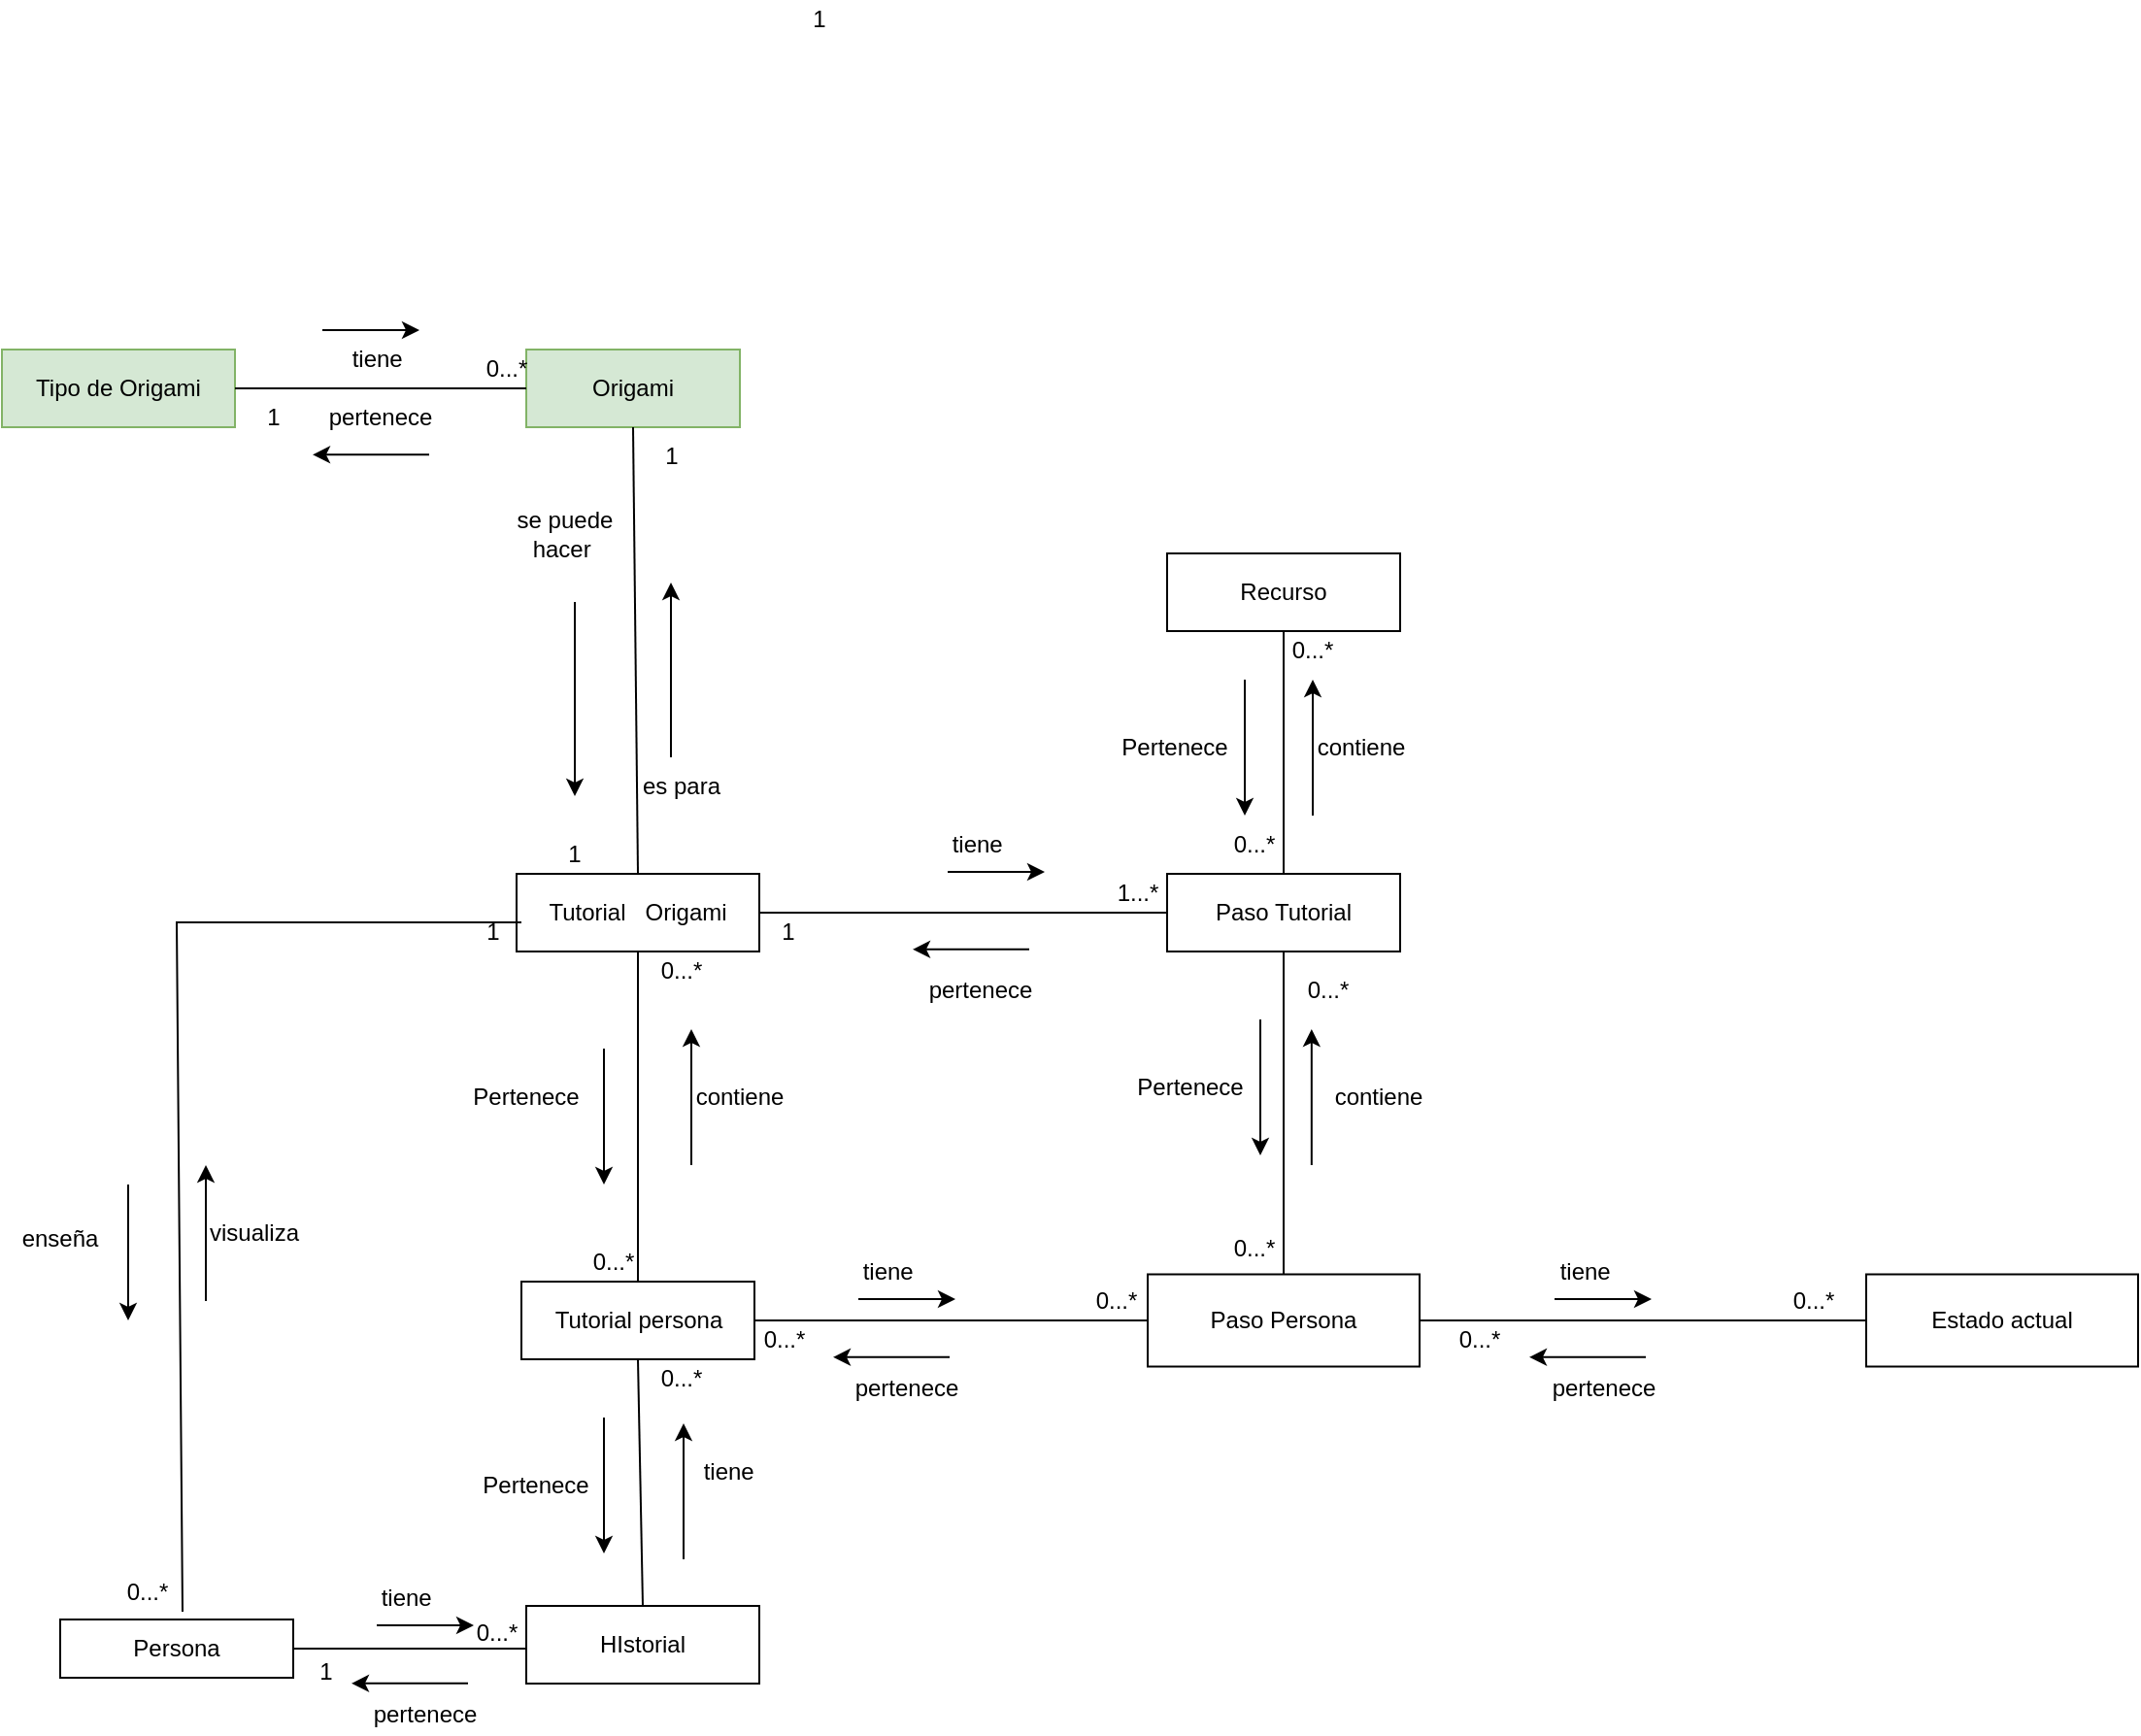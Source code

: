<mxfile version="20.3.0" type="github">
  <diagram id="qQjOGNZVM2u2vZWcB5vZ" name="Página-1">
    <mxGraphModel dx="3330" dy="2366" grid="1" gridSize="10" guides="1" tooltips="1" connect="1" arrows="1" fold="1" page="1" pageScale="1" pageWidth="827" pageHeight="1169" math="0" shadow="0">
      <root>
        <mxCell id="0" />
        <mxCell id="1" parent="0" />
        <mxCell id="uiCKqk8TsC3t00TrTfl8-2" value="Tipo de Origami" style="rounded=0;whiteSpace=wrap;html=1;fillColor=#d5e8d4;strokeColor=#82b366;" parent="1" vertex="1">
          <mxGeometry x="-90" y="40" width="120" height="40" as="geometry" />
        </mxCell>
        <mxCell id="uiCKqk8TsC3t00TrTfl8-4" value="Origami" style="rounded=0;whiteSpace=wrap;html=1;fillColor=#d5e8d4;strokeColor=#82b366;" parent="1" vertex="1">
          <mxGeometry x="180" y="40" width="110" height="40" as="geometry" />
        </mxCell>
        <mxCell id="uiCKqk8TsC3t00TrTfl8-8" value="Estado actual" style="rounded=0;whiteSpace=wrap;html=1;" parent="1" vertex="1">
          <mxGeometry x="870" y="516.25" width="140" height="47.5" as="geometry" />
        </mxCell>
        <mxCell id="uiCKqk8TsC3t00TrTfl8-10" value="" style="endArrow=none;html=1;rounded=0;entryX=1;entryY=0.5;entryDx=0;entryDy=0;exitX=0;exitY=0.5;exitDx=0;exitDy=0;" parent="1" source="uiCKqk8TsC3t00TrTfl8-4" target="uiCKqk8TsC3t00TrTfl8-2" edge="1">
          <mxGeometry width="50" height="50" relative="1" as="geometry">
            <mxPoint x="300" y="210" as="sourcePoint" />
            <mxPoint x="350" y="160" as="targetPoint" />
          </mxGeometry>
        </mxCell>
        <mxCell id="pEWitNdCzlsHCxPC0Hx6-38" style="edgeStyle=orthogonalEdgeStyle;rounded=0;orthogonalLoop=1;jettySize=auto;html=1;entryX=0;entryY=0.5;entryDx=0;entryDy=0;endArrow=none;endFill=0;" parent="1" source="uiCKqk8TsC3t00TrTfl8-11" target="D1ZlR4FxX_zHrMxvlO14-2" edge="1">
          <mxGeometry relative="1" as="geometry">
            <Array as="points">
              <mxPoint x="240" y="709" />
            </Array>
          </mxGeometry>
        </mxCell>
        <mxCell id="uiCKqk8TsC3t00TrTfl8-11" value="Persona" style="rounded=0;whiteSpace=wrap;html=1;" parent="1" vertex="1">
          <mxGeometry x="-60" y="694" width="120" height="30" as="geometry" />
        </mxCell>
        <mxCell id="uiCKqk8TsC3t00TrTfl8-13" value="" style="endArrow=none;html=1;rounded=0;exitX=0.5;exitY=1;exitDx=0;exitDy=0;entryX=0.5;entryY=0;entryDx=0;entryDy=0;" parent="1" source="uiCKqk8TsC3t00TrTfl8-4" target="uiCKqk8TsC3t00TrTfl8-16" edge="1">
          <mxGeometry width="50" height="50" relative="1" as="geometry">
            <mxPoint x="580" y="210" as="sourcePoint" />
            <mxPoint x="230" y="180" as="targetPoint" />
          </mxGeometry>
        </mxCell>
        <mxCell id="HBWo0hRsCbB8HQdKFILf-8" style="edgeStyle=orthogonalEdgeStyle;rounded=0;orthogonalLoop=1;jettySize=auto;html=1;endArrow=none;endFill=0;" parent="1" source="uiCKqk8TsC3t00TrTfl8-16" target="HBWo0hRsCbB8HQdKFILf-2" edge="1">
          <mxGeometry relative="1" as="geometry">
            <mxPoint x="350" y="330" as="targetPoint" />
          </mxGeometry>
        </mxCell>
        <mxCell id="uiCKqk8TsC3t00TrTfl8-16" value="Tutorial&amp;nbsp; &amp;nbsp;Origami" style="rounded=0;whiteSpace=wrap;html=1;" parent="1" vertex="1">
          <mxGeometry x="175" y="310" width="125" height="40" as="geometry" />
        </mxCell>
        <mxCell id="uiCKqk8TsC3t00TrTfl8-18" value="" style="endArrow=none;html=1;rounded=0;entryX=0.5;entryY=1;entryDx=0;entryDy=0;exitX=0.5;exitY=0;exitDx=0;exitDy=0;" parent="1" source="D1ZlR4FxX_zHrMxvlO14-2" target="HBWo0hRsCbB8HQdKFILf-3" edge="1">
          <mxGeometry width="50" height="50" relative="1" as="geometry">
            <mxPoint x="238" y="670" as="sourcePoint" />
            <mxPoint x="340" y="230" as="targetPoint" />
          </mxGeometry>
        </mxCell>
        <mxCell id="uiCKqk8TsC3t00TrTfl8-19" value="" style="endArrow=classic;html=1;rounded=0;" parent="1" edge="1">
          <mxGeometry width="50" height="50" relative="1" as="geometry">
            <mxPoint x="75" y="30" as="sourcePoint" />
            <mxPoint x="125" y="30" as="targetPoint" />
          </mxGeometry>
        </mxCell>
        <mxCell id="uiCKqk8TsC3t00TrTfl8-20" value="" style="endArrow=classic;html=1;rounded=0;" parent="1" edge="1">
          <mxGeometry width="50" height="50" relative="1" as="geometry">
            <mxPoint x="130" y="94.17" as="sourcePoint" />
            <mxPoint x="70" y="94.17" as="targetPoint" />
          </mxGeometry>
        </mxCell>
        <mxCell id="uiCKqk8TsC3t00TrTfl8-21" value="" style="endArrow=classic;html=1;rounded=0;" parent="1" edge="1">
          <mxGeometry width="50" height="50" relative="1" as="geometry">
            <mxPoint x="254.5" y="250" as="sourcePoint" />
            <mxPoint x="254.5" y="160" as="targetPoint" />
          </mxGeometry>
        </mxCell>
        <mxCell id="uiCKqk8TsC3t00TrTfl8-24" value="tiene&amp;nbsp;" style="text;html=1;strokeColor=none;fillColor=none;align=center;verticalAlign=middle;whiteSpace=wrap;rounded=0;" parent="1" vertex="1">
          <mxGeometry x="75" y="30" width="60" height="30" as="geometry" />
        </mxCell>
        <mxCell id="uiCKqk8TsC3t00TrTfl8-26" value="0...*" style="text;html=1;strokeColor=none;fillColor=none;align=center;verticalAlign=middle;whiteSpace=wrap;rounded=0;" parent="1" vertex="1">
          <mxGeometry x="155" y="40" width="30" height="20" as="geometry" />
        </mxCell>
        <mxCell id="uiCKqk8TsC3t00TrTfl8-29" value="" style="endArrow=classic;html=1;rounded=0;" parent="1" edge="1">
          <mxGeometry width="50" height="50" relative="1" as="geometry">
            <mxPoint x="205" y="170" as="sourcePoint" />
            <mxPoint x="205" y="270" as="targetPoint" />
          </mxGeometry>
        </mxCell>
        <mxCell id="uiCKqk8TsC3t00TrTfl8-32" value="pertenece" style="text;html=1;strokeColor=none;fillColor=none;align=center;verticalAlign=middle;whiteSpace=wrap;rounded=0;" parent="1" vertex="1">
          <mxGeometry x="75" y="65" width="60" height="20" as="geometry" />
        </mxCell>
        <mxCell id="uiCKqk8TsC3t00TrTfl8-34" value="1" style="text;html=1;strokeColor=none;fillColor=none;align=center;verticalAlign=middle;whiteSpace=wrap;rounded=0;" parent="1" vertex="1">
          <mxGeometry x="35" y="65" width="30" height="20" as="geometry" />
        </mxCell>
        <mxCell id="uiCKqk8TsC3t00TrTfl8-35" value="es para" style="text;html=1;strokeColor=none;fillColor=none;align=center;verticalAlign=middle;whiteSpace=wrap;rounded=0;" parent="1" vertex="1">
          <mxGeometry x="230" y="250" width="60" height="30" as="geometry" />
        </mxCell>
        <mxCell id="uiCKqk8TsC3t00TrTfl8-39" value="1" style="text;html=1;strokeColor=none;fillColor=none;align=center;verticalAlign=middle;whiteSpace=wrap;rounded=0;" parent="1" vertex="1">
          <mxGeometry x="190" y="290" width="30" height="20" as="geometry" />
        </mxCell>
        <mxCell id="uiCKqk8TsC3t00TrTfl8-43" value="se puede hacer&amp;nbsp;" style="text;html=1;strokeColor=none;fillColor=none;align=center;verticalAlign=middle;whiteSpace=wrap;rounded=0;" parent="1" vertex="1">
          <mxGeometry x="170" y="125" width="60" height="20" as="geometry" />
        </mxCell>
        <mxCell id="uiCKqk8TsC3t00TrTfl8-44" value="1" style="text;html=1;strokeColor=none;fillColor=none;align=center;verticalAlign=middle;whiteSpace=wrap;rounded=0;" parent="1" vertex="1">
          <mxGeometry x="240" y="85" width="30" height="20" as="geometry" />
        </mxCell>
        <mxCell id="9ug6N_WHyPK3IRtUSMED-6" value="" style="endArrow=classic;html=1;rounded=0;" parent="1" edge="1">
          <mxGeometry width="50" height="50" relative="1" as="geometry">
            <mxPoint x="261" y="663" as="sourcePoint" />
            <mxPoint x="261" y="593" as="targetPoint" />
          </mxGeometry>
        </mxCell>
        <mxCell id="9ug6N_WHyPK3IRtUSMED-7" value="" style="endArrow=classic;html=1;rounded=0;" parent="1" edge="1">
          <mxGeometry width="50" height="50" relative="1" as="geometry">
            <mxPoint x="220" y="590" as="sourcePoint" />
            <mxPoint x="220" y="660" as="targetPoint" />
          </mxGeometry>
        </mxCell>
        <mxCell id="9ug6N_WHyPK3IRtUSMED-10" value="Pertenece" style="text;html=1;strokeColor=none;fillColor=none;align=center;verticalAlign=middle;whiteSpace=wrap;rounded=0;" parent="1" vertex="1">
          <mxGeometry x="155" y="610" width="60" height="30" as="geometry" />
        </mxCell>
        <mxCell id="9ug6N_WHyPK3IRtUSMED-11" value="tiene&amp;nbsp;" style="text;html=1;strokeColor=none;fillColor=none;align=center;verticalAlign=middle;whiteSpace=wrap;rounded=0;" parent="1" vertex="1">
          <mxGeometry x="256" y="603" width="60" height="30" as="geometry" />
        </mxCell>
        <mxCell id="D1ZlR4FxX_zHrMxvlO14-2" value="HIstorial" style="rounded=0;whiteSpace=wrap;html=1;" parent="1" vertex="1">
          <mxGeometry x="180" y="687" width="120" height="40" as="geometry" />
        </mxCell>
        <mxCell id="D1ZlR4FxX_zHrMxvlO14-34" value="Recurso" style="rounded=0;whiteSpace=wrap;html=1;" parent="1" vertex="1">
          <mxGeometry x="510" y="145" width="120" height="40" as="geometry" />
        </mxCell>
        <mxCell id="HBWo0hRsCbB8HQdKFILf-10" style="edgeStyle=orthogonalEdgeStyle;rounded=0;orthogonalLoop=1;jettySize=auto;html=1;endArrow=none;endFill=0;" parent="1" source="HBWo0hRsCbB8HQdKFILf-2" target="D1ZlR4FxX_zHrMxvlO14-34" edge="1">
          <mxGeometry relative="1" as="geometry" />
        </mxCell>
        <mxCell id="pEWitNdCzlsHCxPC0Hx6-33" style="edgeStyle=orthogonalEdgeStyle;rounded=0;orthogonalLoop=1;jettySize=auto;html=1;endArrow=none;endFill=0;" parent="1" source="HBWo0hRsCbB8HQdKFILf-2" target="pEWitNdCzlsHCxPC0Hx6-32" edge="1">
          <mxGeometry relative="1" as="geometry" />
        </mxCell>
        <mxCell id="HBWo0hRsCbB8HQdKFILf-2" value="Paso Tutorial" style="rounded=0;whiteSpace=wrap;html=1;" parent="1" vertex="1">
          <mxGeometry x="510" y="310" width="120" height="40" as="geometry" />
        </mxCell>
        <mxCell id="HBWo0hRsCbB8HQdKFILf-11" style="edgeStyle=orthogonalEdgeStyle;rounded=0;orthogonalLoop=1;jettySize=auto;html=1;exitX=0.5;exitY=0;exitDx=0;exitDy=0;entryX=0.5;entryY=1;entryDx=0;entryDy=0;endArrow=none;endFill=0;" parent="1" source="HBWo0hRsCbB8HQdKFILf-3" target="uiCKqk8TsC3t00TrTfl8-16" edge="1">
          <mxGeometry relative="1" as="geometry" />
        </mxCell>
        <mxCell id="pEWitNdCzlsHCxPC0Hx6-34" style="edgeStyle=orthogonalEdgeStyle;rounded=0;orthogonalLoop=1;jettySize=auto;html=1;exitX=0.5;exitY=0;exitDx=0;exitDy=0;entryX=1;entryY=1;entryDx=0;entryDy=0;endArrow=none;endFill=0;" parent="1" source="HBWo0hRsCbB8HQdKFILf-3" target="HBWo0hRsCbB8HQdKFILf-81" edge="1">
          <mxGeometry relative="1" as="geometry" />
        </mxCell>
        <mxCell id="pEWitNdCzlsHCxPC0Hx6-35" style="edgeStyle=orthogonalEdgeStyle;rounded=0;orthogonalLoop=1;jettySize=auto;html=1;endArrow=none;endFill=0;" parent="1" source="HBWo0hRsCbB8HQdKFILf-3" target="pEWitNdCzlsHCxPC0Hx6-32" edge="1">
          <mxGeometry relative="1" as="geometry" />
        </mxCell>
        <mxCell id="HBWo0hRsCbB8HQdKFILf-3" value="Tutorial persona" style="rounded=0;whiteSpace=wrap;html=1;" parent="1" vertex="1">
          <mxGeometry x="177.5" y="520" width="120" height="40" as="geometry" />
        </mxCell>
        <mxCell id="HBWo0hRsCbB8HQdKFILf-13" value="0...*" style="text;html=1;strokeColor=none;fillColor=none;align=center;verticalAlign=middle;whiteSpace=wrap;rounded=0;" parent="1" vertex="1">
          <mxGeometry x="-30" y="670" width="30" height="20" as="geometry" />
        </mxCell>
        <mxCell id="HBWo0hRsCbB8HQdKFILf-14" value="0...*" style="text;html=1;strokeColor=none;fillColor=none;align=center;verticalAlign=middle;whiteSpace=wrap;rounded=0;" parent="1" vertex="1">
          <mxGeometry x="245" y="560" width="30" height="20" as="geometry" />
        </mxCell>
        <mxCell id="HBWo0hRsCbB8HQdKFILf-16" value="" style="endArrow=classic;html=1;rounded=0;" parent="1" edge="1">
          <mxGeometry width="50" height="50" relative="1" as="geometry">
            <mxPoint x="265" y="460" as="sourcePoint" />
            <mxPoint x="265" y="390" as="targetPoint" />
          </mxGeometry>
        </mxCell>
        <mxCell id="HBWo0hRsCbB8HQdKFILf-17" value="contiene" style="text;html=1;strokeColor=none;fillColor=none;align=center;verticalAlign=middle;whiteSpace=wrap;rounded=0;" parent="1" vertex="1">
          <mxGeometry x="260" y="410" width="60" height="30" as="geometry" />
        </mxCell>
        <mxCell id="HBWo0hRsCbB8HQdKFILf-18" value="Pertenece" style="text;html=1;strokeColor=none;fillColor=none;align=center;verticalAlign=middle;whiteSpace=wrap;rounded=0;" parent="1" vertex="1">
          <mxGeometry x="150" y="410" width="60" height="30" as="geometry" />
        </mxCell>
        <mxCell id="HBWo0hRsCbB8HQdKFILf-19" value="" style="endArrow=classic;html=1;rounded=0;" parent="1" edge="1">
          <mxGeometry width="50" height="50" relative="1" as="geometry">
            <mxPoint x="220" y="400" as="sourcePoint" />
            <mxPoint x="220" y="470" as="targetPoint" />
          </mxGeometry>
        </mxCell>
        <mxCell id="HBWo0hRsCbB8HQdKFILf-21" value="0...*" style="text;html=1;strokeColor=none;fillColor=none;align=center;verticalAlign=middle;whiteSpace=wrap;rounded=0;" parent="1" vertex="1">
          <mxGeometry x="245" y="350" width="30" height="20" as="geometry" />
        </mxCell>
        <mxCell id="HBWo0hRsCbB8HQdKFILf-25" value="enseña" style="text;html=1;strokeColor=none;fillColor=none;align=center;verticalAlign=middle;whiteSpace=wrap;rounded=0;" parent="1" vertex="1">
          <mxGeometry x="-90" y="482.5" width="60" height="30" as="geometry" />
        </mxCell>
        <mxCell id="HBWo0hRsCbB8HQdKFILf-26" value="" style="endArrow=classic;html=1;rounded=0;" parent="1" edge="1">
          <mxGeometry width="50" height="50" relative="1" as="geometry">
            <mxPoint x="-25" y="470" as="sourcePoint" />
            <mxPoint x="-25" y="540" as="targetPoint" />
          </mxGeometry>
        </mxCell>
        <mxCell id="HBWo0hRsCbB8HQdKFILf-27" value="" style="endArrow=classic;html=1;rounded=0;" parent="1" edge="1">
          <mxGeometry width="50" height="50" relative="1" as="geometry">
            <mxPoint x="15" y="530" as="sourcePoint" />
            <mxPoint x="15" y="460" as="targetPoint" />
          </mxGeometry>
        </mxCell>
        <mxCell id="HBWo0hRsCbB8HQdKFILf-28" value="visualiza" style="text;html=1;strokeColor=none;fillColor=none;align=center;verticalAlign=middle;whiteSpace=wrap;rounded=0;" parent="1" vertex="1">
          <mxGeometry x="10" y="480" width="60" height="30" as="geometry" />
        </mxCell>
        <mxCell id="HBWo0hRsCbB8HQdKFILf-29" value="0...*" style="text;html=1;strokeColor=none;fillColor=none;align=center;verticalAlign=middle;whiteSpace=wrap;rounded=0;" parent="1" vertex="1">
          <mxGeometry x="149.5" y="691" width="30" height="20" as="geometry" />
        </mxCell>
        <mxCell id="HBWo0hRsCbB8HQdKFILf-30" value="1" style="text;html=1;strokeColor=none;fillColor=none;align=center;verticalAlign=middle;whiteSpace=wrap;rounded=0;" parent="1" vertex="1">
          <mxGeometry x="147.5" y="330" width="30" height="20" as="geometry" />
        </mxCell>
        <mxCell id="HBWo0hRsCbB8HQdKFILf-60" value="1" style="text;html=1;strokeColor=none;fillColor=none;align=center;verticalAlign=middle;whiteSpace=wrap;rounded=0;" parent="1" vertex="1">
          <mxGeometry x="316" y="-140" width="30" height="20" as="geometry" />
        </mxCell>
        <mxCell id="HBWo0hRsCbB8HQdKFILf-63" value="" style="endArrow=classic;html=1;rounded=0;" parent="1" edge="1">
          <mxGeometry width="50" height="50" relative="1" as="geometry">
            <mxPoint x="397" y="309" as="sourcePoint" />
            <mxPoint x="447" y="309" as="targetPoint" />
          </mxGeometry>
        </mxCell>
        <mxCell id="HBWo0hRsCbB8HQdKFILf-64" value="" style="endArrow=classic;html=1;rounded=0;" parent="1" edge="1">
          <mxGeometry width="50" height="50" relative="1" as="geometry">
            <mxPoint x="439" y="348.89" as="sourcePoint" />
            <mxPoint x="379" y="348.89" as="targetPoint" />
          </mxGeometry>
        </mxCell>
        <mxCell id="HBWo0hRsCbB8HQdKFILf-65" value="tiene&amp;nbsp;" style="text;html=1;strokeColor=none;fillColor=none;align=center;verticalAlign=middle;whiteSpace=wrap;rounded=0;" parent="1" vertex="1">
          <mxGeometry x="384" y="280" width="60" height="30" as="geometry" />
        </mxCell>
        <mxCell id="HBWo0hRsCbB8HQdKFILf-66" value="pertenece" style="text;html=1;strokeColor=none;fillColor=none;align=center;verticalAlign=middle;whiteSpace=wrap;rounded=0;" parent="1" vertex="1">
          <mxGeometry x="384" y="360" width="60" height="20" as="geometry" />
        </mxCell>
        <mxCell id="HBWo0hRsCbB8HQdKFILf-72" value="1...*" style="text;html=1;strokeColor=none;fillColor=none;align=center;verticalAlign=middle;whiteSpace=wrap;rounded=0;" parent="1" vertex="1">
          <mxGeometry x="480" y="310" width="30" height="20" as="geometry" />
        </mxCell>
        <mxCell id="HBWo0hRsCbB8HQdKFILf-74" value="1" style="text;html=1;strokeColor=none;fillColor=none;align=center;verticalAlign=middle;whiteSpace=wrap;rounded=0;" parent="1" vertex="1">
          <mxGeometry x="300" y="330" width="30" height="20" as="geometry" />
        </mxCell>
        <mxCell id="HBWo0hRsCbB8HQdKFILf-75" value="" style="endArrow=classic;html=1;rounded=0;" parent="1" edge="1">
          <mxGeometry width="50" height="50" relative="1" as="geometry">
            <mxPoint x="585" y="280" as="sourcePoint" />
            <mxPoint x="585" y="210" as="targetPoint" />
          </mxGeometry>
        </mxCell>
        <mxCell id="HBWo0hRsCbB8HQdKFILf-76" value="contiene" style="text;html=1;strokeColor=none;fillColor=none;align=center;verticalAlign=middle;whiteSpace=wrap;rounded=0;" parent="1" vertex="1">
          <mxGeometry x="580" y="230" width="60" height="30" as="geometry" />
        </mxCell>
        <mxCell id="HBWo0hRsCbB8HQdKFILf-77" value="Pertenece" style="text;html=1;strokeColor=none;fillColor=none;align=center;verticalAlign=middle;whiteSpace=wrap;rounded=0;" parent="1" vertex="1">
          <mxGeometry x="484" y="230" width="60" height="30" as="geometry" />
        </mxCell>
        <mxCell id="HBWo0hRsCbB8HQdKFILf-78" value="" style="endArrow=classic;html=1;rounded=0;" parent="1" edge="1">
          <mxGeometry width="50" height="50" relative="1" as="geometry">
            <mxPoint x="550" y="210" as="sourcePoint" />
            <mxPoint x="550" y="280" as="targetPoint" />
          </mxGeometry>
        </mxCell>
        <mxCell id="HBWo0hRsCbB8HQdKFILf-79" value="0...*" style="text;html=1;strokeColor=none;fillColor=none;align=center;verticalAlign=middle;whiteSpace=wrap;rounded=0;" parent="1" vertex="1">
          <mxGeometry x="570" y="185" width="30" height="20" as="geometry" />
        </mxCell>
        <mxCell id="HBWo0hRsCbB8HQdKFILf-80" value="0...*" style="text;html=1;strokeColor=none;fillColor=none;align=center;verticalAlign=middle;whiteSpace=wrap;rounded=0;" parent="1" vertex="1">
          <mxGeometry x="540" y="285" width="30" height="20" as="geometry" />
        </mxCell>
        <mxCell id="HBWo0hRsCbB8HQdKFILf-81" value="0...*" style="text;html=1;strokeColor=none;fillColor=none;align=center;verticalAlign=middle;whiteSpace=wrap;rounded=0;" parent="1" vertex="1">
          <mxGeometry x="210" y="500" width="30" height="20" as="geometry" />
        </mxCell>
        <mxCell id="HBWo0hRsCbB8HQdKFILf-82" value="" style="endArrow=classic;html=1;rounded=0;" parent="1" edge="1">
          <mxGeometry width="50" height="50" relative="1" as="geometry">
            <mxPoint x="351" y="529" as="sourcePoint" />
            <mxPoint x="401" y="529" as="targetPoint" />
          </mxGeometry>
        </mxCell>
        <mxCell id="HBWo0hRsCbB8HQdKFILf-83" value="" style="endArrow=classic;html=1;rounded=0;" parent="1" edge="1">
          <mxGeometry width="50" height="50" relative="1" as="geometry">
            <mxPoint x="398" y="558.89" as="sourcePoint" />
            <mxPoint x="338" y="558.89" as="targetPoint" />
          </mxGeometry>
        </mxCell>
        <mxCell id="HBWo0hRsCbB8HQdKFILf-84" value="tiene&amp;nbsp;" style="text;html=1;strokeColor=none;fillColor=none;align=center;verticalAlign=middle;whiteSpace=wrap;rounded=0;" parent="1" vertex="1">
          <mxGeometry x="338" y="500" width="60" height="30" as="geometry" />
        </mxCell>
        <mxCell id="HBWo0hRsCbB8HQdKFILf-85" value="pertenece" style="text;html=1;strokeColor=none;fillColor=none;align=center;verticalAlign=middle;whiteSpace=wrap;rounded=0;" parent="1" vertex="1">
          <mxGeometry x="346" y="565" width="60" height="20" as="geometry" />
        </mxCell>
        <mxCell id="HBWo0hRsCbB8HQdKFILf-92" value="0...*" style="text;html=1;strokeColor=none;fillColor=none;align=center;verticalAlign=middle;whiteSpace=wrap;rounded=0;" parent="1" vertex="1">
          <mxGeometry x="297.5" y="540" width="30" height="20" as="geometry" />
        </mxCell>
        <mxCell id="pEWitNdCzlsHCxPC0Hx6-42" style="edgeStyle=orthogonalEdgeStyle;rounded=0;orthogonalLoop=1;jettySize=auto;html=1;entryX=0;entryY=0.5;entryDx=0;entryDy=0;endArrow=none;endFill=0;" parent="1" source="pEWitNdCzlsHCxPC0Hx6-32" target="uiCKqk8TsC3t00TrTfl8-8" edge="1">
          <mxGeometry relative="1" as="geometry">
            <Array as="points">
              <mxPoint x="760" y="540" />
            </Array>
          </mxGeometry>
        </mxCell>
        <mxCell id="pEWitNdCzlsHCxPC0Hx6-32" value="Paso Persona" style="rounded=0;whiteSpace=wrap;html=1;" parent="1" vertex="1">
          <mxGeometry x="500" y="516.25" width="140" height="47.5" as="geometry" />
        </mxCell>
        <mxCell id="pEWitNdCzlsHCxPC0Hx6-48" value="" style="endArrow=classic;html=1;rounded=0;" parent="1" edge="1">
          <mxGeometry width="50" height="50" relative="1" as="geometry">
            <mxPoint x="584.41" y="460" as="sourcePoint" />
            <mxPoint x="584.41" y="390" as="targetPoint" />
          </mxGeometry>
        </mxCell>
        <mxCell id="pEWitNdCzlsHCxPC0Hx6-49" value="contiene" style="text;html=1;strokeColor=none;fillColor=none;align=center;verticalAlign=middle;whiteSpace=wrap;rounded=0;" parent="1" vertex="1">
          <mxGeometry x="588.5" y="410" width="60" height="30" as="geometry" />
        </mxCell>
        <mxCell id="pEWitNdCzlsHCxPC0Hx6-50" value="Pertenece" style="text;html=1;strokeColor=none;fillColor=none;align=center;verticalAlign=middle;whiteSpace=wrap;rounded=0;" parent="1" vertex="1">
          <mxGeometry x="492" y="405" width="60" height="30" as="geometry" />
        </mxCell>
        <mxCell id="pEWitNdCzlsHCxPC0Hx6-51" value="" style="endArrow=classic;html=1;rounded=0;" parent="1" edge="1">
          <mxGeometry width="50" height="50" relative="1" as="geometry">
            <mxPoint x="558.0" y="385" as="sourcePoint" />
            <mxPoint x="558.0" y="455" as="targetPoint" />
          </mxGeometry>
        </mxCell>
        <mxCell id="pEWitNdCzlsHCxPC0Hx6-52" value="0...*" style="text;html=1;strokeColor=none;fillColor=none;align=center;verticalAlign=middle;whiteSpace=wrap;rounded=0;" parent="1" vertex="1">
          <mxGeometry x="578" y="360" width="30" height="20" as="geometry" />
        </mxCell>
        <mxCell id="pEWitNdCzlsHCxPC0Hx6-53" value="0...*" style="text;html=1;strokeColor=none;fillColor=none;align=center;verticalAlign=middle;whiteSpace=wrap;rounded=0;" parent="1" vertex="1">
          <mxGeometry x="540" y="492.5" width="30" height="20" as="geometry" />
        </mxCell>
        <mxCell id="pEWitNdCzlsHCxPC0Hx6-54" value="0...*" style="text;html=1;strokeColor=none;fillColor=none;align=center;verticalAlign=middle;whiteSpace=wrap;rounded=0;" parent="1" vertex="1">
          <mxGeometry x="469" y="520" width="30" height="20" as="geometry" />
        </mxCell>
        <mxCell id="pEWitNdCzlsHCxPC0Hx6-61" value="" style="endArrow=classic;html=1;rounded=0;" parent="1" edge="1">
          <mxGeometry width="50" height="50" relative="1" as="geometry">
            <mxPoint x="709.5" y="529" as="sourcePoint" />
            <mxPoint x="759.5" y="529" as="targetPoint" />
          </mxGeometry>
        </mxCell>
        <mxCell id="pEWitNdCzlsHCxPC0Hx6-62" value="" style="endArrow=classic;html=1;rounded=0;" parent="1" edge="1">
          <mxGeometry width="50" height="50" relative="1" as="geometry">
            <mxPoint x="756.5" y="558.89" as="sourcePoint" />
            <mxPoint x="696.5" y="558.89" as="targetPoint" />
          </mxGeometry>
        </mxCell>
        <mxCell id="pEWitNdCzlsHCxPC0Hx6-63" value="tiene&amp;nbsp;" style="text;html=1;strokeColor=none;fillColor=none;align=center;verticalAlign=middle;whiteSpace=wrap;rounded=0;" parent="1" vertex="1">
          <mxGeometry x="696.5" y="500" width="60" height="30" as="geometry" />
        </mxCell>
        <mxCell id="pEWitNdCzlsHCxPC0Hx6-64" value="pertenece" style="text;html=1;strokeColor=none;fillColor=none;align=center;verticalAlign=middle;whiteSpace=wrap;rounded=0;" parent="1" vertex="1">
          <mxGeometry x="704.5" y="565" width="60" height="20" as="geometry" />
        </mxCell>
        <mxCell id="pEWitNdCzlsHCxPC0Hx6-65" value="0...*" style="text;html=1;strokeColor=none;fillColor=none;align=center;verticalAlign=middle;whiteSpace=wrap;rounded=0;" parent="1" vertex="1">
          <mxGeometry x="656" y="540" width="30" height="20" as="geometry" />
        </mxCell>
        <mxCell id="pEWitNdCzlsHCxPC0Hx6-66" value="0...*" style="text;html=1;strokeColor=none;fillColor=none;align=center;verticalAlign=middle;whiteSpace=wrap;rounded=0;" parent="1" vertex="1">
          <mxGeometry x="827.5" y="520" width="30" height="20" as="geometry" />
        </mxCell>
        <mxCell id="8gEljakdv8i_XS6eazJ--6" value="" style="endArrow=none;html=1;rounded=0;exitX=1;exitY=0.25;exitDx=0;exitDy=0;" edge="1" parent="1" source="HBWo0hRsCbB8HQdKFILf-30">
          <mxGeometry width="50" height="50" relative="1" as="geometry">
            <mxPoint y="370" as="sourcePoint" />
            <mxPoint x="3" y="690" as="targetPoint" />
            <Array as="points">
              <mxPoint y="335" />
            </Array>
          </mxGeometry>
        </mxCell>
        <mxCell id="8gEljakdv8i_XS6eazJ--12" value="" style="endArrow=classic;html=1;rounded=0;" edge="1" parent="1">
          <mxGeometry width="50" height="50" relative="1" as="geometry">
            <mxPoint x="103" y="697" as="sourcePoint" />
            <mxPoint x="153" y="697" as="targetPoint" />
          </mxGeometry>
        </mxCell>
        <mxCell id="8gEljakdv8i_XS6eazJ--13" value="" style="endArrow=classic;html=1;rounded=0;" edge="1" parent="1">
          <mxGeometry width="50" height="50" relative="1" as="geometry">
            <mxPoint x="150" y="726.89" as="sourcePoint" />
            <mxPoint x="90" y="726.89" as="targetPoint" />
          </mxGeometry>
        </mxCell>
        <mxCell id="8gEljakdv8i_XS6eazJ--14" value="tiene&amp;nbsp;" style="text;html=1;strokeColor=none;fillColor=none;align=center;verticalAlign=middle;whiteSpace=wrap;rounded=0;" vertex="1" parent="1">
          <mxGeometry x="90" y="668" width="60" height="30" as="geometry" />
        </mxCell>
        <mxCell id="8gEljakdv8i_XS6eazJ--15" value="pertenece" style="text;html=1;strokeColor=none;fillColor=none;align=center;verticalAlign=middle;whiteSpace=wrap;rounded=0;" vertex="1" parent="1">
          <mxGeometry x="98" y="733" width="60" height="20" as="geometry" />
        </mxCell>
        <mxCell id="8gEljakdv8i_XS6eazJ--16" value="1" style="text;html=1;strokeColor=none;fillColor=none;align=center;verticalAlign=middle;whiteSpace=wrap;rounded=0;" vertex="1" parent="1">
          <mxGeometry x="62" y="711" width="30" height="20" as="geometry" />
        </mxCell>
      </root>
    </mxGraphModel>
  </diagram>
</mxfile>
